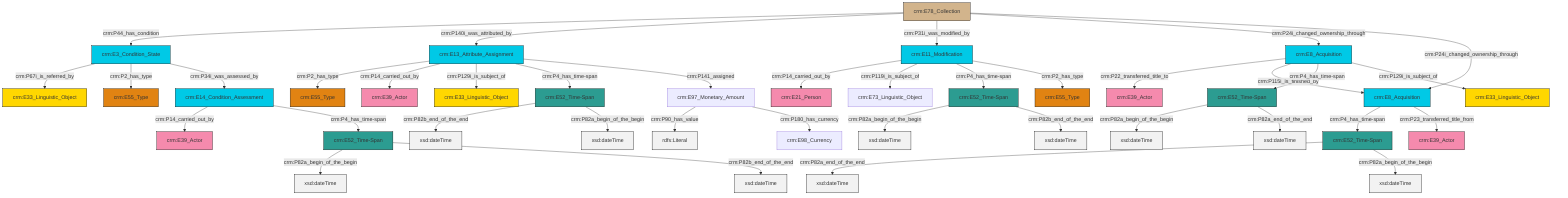 graph TD
classDef Literal fill:#f2f2f2,stroke:#000000;
classDef CRM_Entity fill:#FFFFFF,stroke:#000000;
classDef Temporal_Entity fill:#00C9E6, stroke:#000000;
classDef Type fill:#E18312, stroke:#000000;
classDef Time-Span fill:#2C9C91, stroke:#000000;
classDef Appellation fill:#FFEB7F, stroke:#000000;
classDef Place fill:#008836, stroke:#000000;
classDef Persistent_Item fill:#B266B2, stroke:#000000;
classDef Conceptual_Object fill:#FFD700, stroke:#000000;
classDef Physical_Thing fill:#D2B48C, stroke:#000000;
classDef Actor fill:#f58aad, stroke:#000000;
classDef PC_Classes fill:#4ce600, stroke:#000000;
classDef Multi fill:#cccccc,stroke:#000000;

0["crm:E52_Time-Span"]:::Time-Span -->|crm:P82a_begin_of_the_begin| 1[xsd:dateTime]:::Literal
6["crm:E78_Collection"]:::Physical_Thing -->|crm:P44_has_condition| 7["crm:E3_Condition_State"]:::Temporal_Entity
10["crm:E8_Acquisition"]:::Temporal_Entity -->|crm:P22_transferred_title_to| 11["crm:E39_Actor"]:::Actor
2["crm:E52_Time-Span"]:::Time-Span -->|crm:P82a_begin_of_the_begin| 12[xsd:dateTime]:::Literal
14["crm:E52_Time-Span"]:::Time-Span -->|crm:P82b_end_of_the_end| 15[xsd:dateTime]:::Literal
18["crm:E14_Condition_Assessment"]:::Temporal_Entity -->|crm:P14_carried_out_by| 8["crm:E39_Actor"]:::Actor
10["crm:E8_Acquisition"]:::Temporal_Entity -->|crm:P115i_is_finished_by| 20["crm:E8_Acquisition"]:::Temporal_Entity
4["crm:E11_Modification"]:::Temporal_Entity -->|crm:P14_carried_out_by| 21["crm:E21_Person"]:::Actor
20["crm:E8_Acquisition"]:::Temporal_Entity -->|crm:P4_has_time-span| 22["crm:E52_Time-Span"]:::Time-Span
7["crm:E3_Condition_State"]:::Temporal_Entity -->|crm:P67i_is_referred_by| 25["crm:E33_Linguistic_Object"]:::Conceptual_Object
26["crm:E52_Time-Span"]:::Time-Span -->|crm:P82a_begin_of_the_begin| 27[xsd:dateTime]:::Literal
0["crm:E52_Time-Span"]:::Time-Span -->|crm:P82b_end_of_the_end| 30[xsd:dateTime]:::Literal
22["crm:E52_Time-Span"]:::Time-Span -->|crm:P82a_end_of_the_end| 31[xsd:dateTime]:::Literal
4["crm:E11_Modification"]:::Temporal_Entity -->|crm:P119i_is_subject_of| 32["crm:E73_Linguistic_Object"]:::Default
6["crm:E78_Collection"]:::Physical_Thing -->|crm:P140i_was_attributed_by| 36["crm:E13_Attribute_Assignment"]:::Temporal_Entity
28["crm:E97_Monetary_Amount"]:::Default -->|crm:P90_has_value| 40[rdfs:Literal]:::Literal
7["crm:E3_Condition_State"]:::Temporal_Entity -->|crm:P2_has_type| 16["crm:E55_Type"]:::Type
36["crm:E13_Attribute_Assignment"]:::Temporal_Entity -->|crm:P2_has_type| 38["crm:E55_Type"]:::Type
6["crm:E78_Collection"]:::Physical_Thing -->|crm:P31i_was_modified_by| 4["crm:E11_Modification"]:::Temporal_Entity
6["crm:E78_Collection"]:::Physical_Thing -->|crm:P24i_changed_ownership_through| 10["crm:E8_Acquisition"]:::Temporal_Entity
14["crm:E52_Time-Span"]:::Time-Span -->|crm:P82a_begin_of_the_begin| 43[xsd:dateTime]:::Literal
36["crm:E13_Attribute_Assignment"]:::Temporal_Entity -->|crm:P14_carried_out_by| 46["crm:E39_Actor"]:::Actor
2["crm:E52_Time-Span"]:::Time-Span -->|crm:P82a_end_of_the_end| 47[xsd:dateTime]:::Literal
36["crm:E13_Attribute_Assignment"]:::Temporal_Entity -->|crm:P129i_is_subject_of| 49["crm:E33_Linguistic_Object"]:::Conceptual_Object
36["crm:E13_Attribute_Assignment"]:::Temporal_Entity -->|crm:P4_has_time-span| 14["crm:E52_Time-Span"]:::Time-Span
6["crm:E78_Collection"]:::Physical_Thing -->|crm:P24i_changed_ownership_through| 20["crm:E8_Acquisition"]:::Temporal_Entity
22["crm:E52_Time-Span"]:::Time-Span -->|crm:P82a_begin_of_the_begin| 50[xsd:dateTime]:::Literal
4["crm:E11_Modification"]:::Temporal_Entity -->|crm:P4_has_time-span| 26["crm:E52_Time-Span"]:::Time-Span
20["crm:E8_Acquisition"]:::Temporal_Entity -->|crm:P23_transferred_title_from| 44["crm:E39_Actor"]:::Actor
4["crm:E11_Modification"]:::Temporal_Entity -->|crm:P2_has_type| 23["crm:E55_Type"]:::Type
36["crm:E13_Attribute_Assignment"]:::Temporal_Entity -->|crm:P141_assigned| 28["crm:E97_Monetary_Amount"]:::Default
7["crm:E3_Condition_State"]:::Temporal_Entity -->|crm:P34i_was_assessed_by| 18["crm:E14_Condition_Assessment"]:::Temporal_Entity
10["crm:E8_Acquisition"]:::Temporal_Entity -->|crm:P4_has_time-span| 2["crm:E52_Time-Span"]:::Time-Span
18["crm:E14_Condition_Assessment"]:::Temporal_Entity -->|crm:P4_has_time-span| 0["crm:E52_Time-Span"]:::Time-Span
26["crm:E52_Time-Span"]:::Time-Span -->|crm:P82b_end_of_the_end| 55[xsd:dateTime]:::Literal
28["crm:E97_Monetary_Amount"]:::Default -->|crm:P180_has_currency| 34["crm:E98_Currency"]:::Default
10["crm:E8_Acquisition"]:::Temporal_Entity -->|crm:P129i_is_subject_of| 58["crm:E33_Linguistic_Object"]:::Conceptual_Object